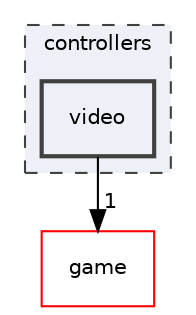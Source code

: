 digraph "controllers/video"
{
 // LATEX_PDF_SIZE
  edge [fontname="Helvetica",fontsize="10",labelfontname="Helvetica",labelfontsize="10"];
  node [fontname="Helvetica",fontsize="10",shape=record];
  compound=true
  subgraph clusterdir_87b6ed4386158a4d6cd0ecd5fb5bd5c2 {
    graph [ bgcolor="#edf0f7", pencolor="grey25", style="filled,dashed,", label="controllers", fontname="Helvetica", fontsize="10", URL="dir_87b6ed4386158a4d6cd0ecd5fb5bd5c2.html"]
  dir_5032c9f7d5b4d268bec58cce60a3c073 [shape=box, label="video", style="filled,bold,", fillcolor="#edf0f7", color="grey25", URL="dir_5032c9f7d5b4d268bec58cce60a3c073.html"];
  }
  dir_37c6514aeece95293041e34c0f2e0784 [shape=box, label="game", style="", fillcolor="#edf0f7", color="red", URL="dir_37c6514aeece95293041e34c0f2e0784.html"];
  dir_5032c9f7d5b4d268bec58cce60a3c073->dir_37c6514aeece95293041e34c0f2e0784 [headlabel="1", labeldistance=1.5 headhref="dir_000007_000001.html"];
}
